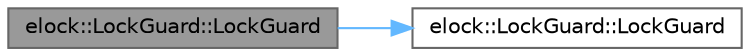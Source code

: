 digraph "elock::LockGuard::LockGuard"
{
 // LATEX_PDF_SIZE
  bgcolor="transparent";
  edge [fontname=Helvetica,fontsize=10,labelfontname=Helvetica,labelfontsize=10];
  node [fontname=Helvetica,fontsize=10,shape=box,height=0.2,width=0.4];
  rankdir="LR";
  Node1 [id="Node000001",label="elock::LockGuard::LockGuard",height=0.2,width=0.4,color="gray40", fillcolor="grey60", style="filled", fontcolor="black",tooltip=" "];
  Node1 -> Node2 [id="edge1_Node000001_Node000002",color="steelblue1",style="solid",tooltip=" "];
  Node2 [id="Node000002",label="elock::LockGuard::LockGuard",height=0.2,width=0.4,color="grey40", fillcolor="white", style="filled",URL="$classelock_1_1_lock_guard.html#a0b11368064442a10b7aaee01aef8b319",tooltip=" "];
}
